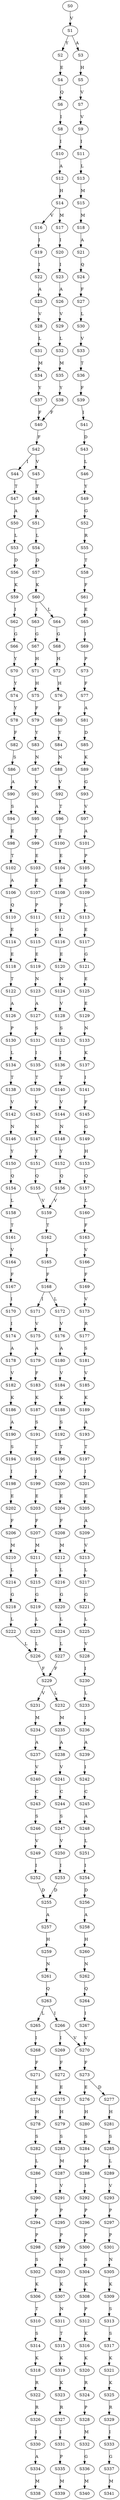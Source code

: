 strict digraph  {
	S0 -> S1 [ label = V ];
	S1 -> S2 [ label = Y ];
	S1 -> S3 [ label = A ];
	S2 -> S4 [ label = E ];
	S3 -> S5 [ label = H ];
	S4 -> S6 [ label = Q ];
	S5 -> S7 [ label = V ];
	S6 -> S8 [ label = I ];
	S7 -> S9 [ label = V ];
	S8 -> S10 [ label = I ];
	S9 -> S11 [ label = I ];
	S10 -> S12 [ label = A ];
	S11 -> S13 [ label = L ];
	S12 -> S14 [ label = H ];
	S13 -> S15 [ label = M ];
	S14 -> S16 [ label = V ];
	S14 -> S17 [ label = M ];
	S15 -> S18 [ label = M ];
	S16 -> S19 [ label = I ];
	S17 -> S20 [ label = I ];
	S18 -> S21 [ label = A ];
	S19 -> S22 [ label = I ];
	S20 -> S23 [ label = I ];
	S21 -> S24 [ label = Q ];
	S22 -> S25 [ label = A ];
	S23 -> S26 [ label = A ];
	S24 -> S27 [ label = F ];
	S25 -> S28 [ label = V ];
	S26 -> S29 [ label = V ];
	S27 -> S30 [ label = L ];
	S28 -> S31 [ label = L ];
	S29 -> S32 [ label = L ];
	S30 -> S33 [ label = V ];
	S31 -> S34 [ label = M ];
	S32 -> S35 [ label = M ];
	S33 -> S36 [ label = T ];
	S34 -> S37 [ label = Y ];
	S35 -> S38 [ label = Y ];
	S36 -> S39 [ label = F ];
	S37 -> S40 [ label = F ];
	S38 -> S40 [ label = F ];
	S39 -> S41 [ label = I ];
	S40 -> S42 [ label = F ];
	S41 -> S43 [ label = D ];
	S42 -> S44 [ label = I ];
	S42 -> S45 [ label = V ];
	S43 -> S46 [ label = L ];
	S44 -> S47 [ label = T ];
	S45 -> S48 [ label = T ];
	S46 -> S49 [ label = Y ];
	S47 -> S50 [ label = A ];
	S48 -> S51 [ label = A ];
	S49 -> S52 [ label = G ];
	S50 -> S53 [ label = L ];
	S51 -> S54 [ label = L ];
	S52 -> S55 [ label = R ];
	S53 -> S56 [ label = D ];
	S54 -> S57 [ label = D ];
	S55 -> S58 [ label = T ];
	S56 -> S59 [ label = K ];
	S57 -> S60 [ label = K ];
	S58 -> S61 [ label = F ];
	S59 -> S62 [ label = I ];
	S60 -> S63 [ label = I ];
	S60 -> S64 [ label = L ];
	S61 -> S65 [ label = E ];
	S62 -> S66 [ label = G ];
	S63 -> S67 [ label = G ];
	S64 -> S68 [ label = G ];
	S65 -> S69 [ label = I ];
	S66 -> S70 [ label = Y ];
	S67 -> S71 [ label = H ];
	S68 -> S72 [ label = H ];
	S69 -> S73 [ label = P ];
	S70 -> S74 [ label = Y ];
	S71 -> S75 [ label = H ];
	S72 -> S76 [ label = H ];
	S73 -> S77 [ label = F ];
	S74 -> S78 [ label = Y ];
	S75 -> S79 [ label = F ];
	S76 -> S80 [ label = F ];
	S77 -> S81 [ label = A ];
	S78 -> S82 [ label = F ];
	S79 -> S83 [ label = Y ];
	S80 -> S84 [ label = Y ];
	S81 -> S85 [ label = D ];
	S82 -> S86 [ label = S ];
	S83 -> S87 [ label = N ];
	S84 -> S88 [ label = N ];
	S85 -> S89 [ label = K ];
	S86 -> S90 [ label = A ];
	S87 -> S91 [ label = V ];
	S88 -> S92 [ label = V ];
	S89 -> S93 [ label = G ];
	S90 -> S94 [ label = S ];
	S91 -> S95 [ label = A ];
	S92 -> S96 [ label = T ];
	S93 -> S97 [ label = V ];
	S94 -> S98 [ label = E ];
	S95 -> S99 [ label = T ];
	S96 -> S100 [ label = T ];
	S97 -> S101 [ label = A ];
	S98 -> S102 [ label = T ];
	S99 -> S103 [ label = E ];
	S100 -> S104 [ label = E ];
	S101 -> S105 [ label = P ];
	S102 -> S106 [ label = A ];
	S103 -> S107 [ label = E ];
	S104 -> S108 [ label = E ];
	S105 -> S109 [ label = E ];
	S106 -> S110 [ label = Q ];
	S107 -> S111 [ label = P ];
	S108 -> S112 [ label = P ];
	S109 -> S113 [ label = L ];
	S110 -> S114 [ label = E ];
	S111 -> S115 [ label = G ];
	S112 -> S116 [ label = G ];
	S113 -> S117 [ label = E ];
	S114 -> S118 [ label = E ];
	S115 -> S119 [ label = E ];
	S116 -> S120 [ label = E ];
	S117 -> S121 [ label = G ];
	S118 -> S122 [ label = T ];
	S119 -> S123 [ label = N ];
	S120 -> S124 [ label = N ];
	S121 -> S125 [ label = E ];
	S122 -> S126 [ label = A ];
	S123 -> S127 [ label = A ];
	S124 -> S128 [ label = V ];
	S125 -> S129 [ label = E ];
	S126 -> S130 [ label = P ];
	S127 -> S131 [ label = S ];
	S128 -> S132 [ label = S ];
	S129 -> S133 [ label = N ];
	S130 -> S134 [ label = L ];
	S131 -> S135 [ label = I ];
	S132 -> S136 [ label = I ];
	S133 -> S137 [ label = K ];
	S134 -> S138 [ label = T ];
	S135 -> S139 [ label = T ];
	S136 -> S140 [ label = T ];
	S137 -> S141 [ label = I ];
	S138 -> S142 [ label = V ];
	S139 -> S143 [ label = V ];
	S140 -> S144 [ label = V ];
	S141 -> S145 [ label = F ];
	S142 -> S146 [ label = N ];
	S143 -> S147 [ label = N ];
	S144 -> S148 [ label = N ];
	S145 -> S149 [ label = G ];
	S146 -> S150 [ label = Y ];
	S147 -> S151 [ label = Y ];
	S148 -> S152 [ label = Y ];
	S149 -> S153 [ label = H ];
	S150 -> S154 [ label = Q ];
	S151 -> S155 [ label = Q ];
	S152 -> S156 [ label = Q ];
	S153 -> S157 [ label = Q ];
	S154 -> S158 [ label = L ];
	S155 -> S159 [ label = V ];
	S156 -> S159 [ label = V ];
	S157 -> S160 [ label = L ];
	S158 -> S161 [ label = T ];
	S159 -> S162 [ label = T ];
	S160 -> S163 [ label = F ];
	S161 -> S164 [ label = V ];
	S162 -> S165 [ label = I ];
	S163 -> S166 [ label = V ];
	S164 -> S167 [ label = F ];
	S165 -> S168 [ label = F ];
	S166 -> S169 [ label = F ];
	S167 -> S170 [ label = I ];
	S168 -> S171 [ label = I ];
	S168 -> S172 [ label = L ];
	S169 -> S173 [ label = V ];
	S170 -> S174 [ label = I ];
	S171 -> S175 [ label = V ];
	S172 -> S176 [ label = V ];
	S173 -> S177 [ label = R ];
	S174 -> S178 [ label = A ];
	S175 -> S179 [ label = A ];
	S176 -> S180 [ label = A ];
	S177 -> S181 [ label = S ];
	S178 -> S182 [ label = V ];
	S179 -> S183 [ label = F ];
	S180 -> S184 [ label = V ];
	S181 -> S185 [ label = V ];
	S182 -> S186 [ label = K ];
	S183 -> S187 [ label = K ];
	S184 -> S188 [ label = K ];
	S185 -> S189 [ label = K ];
	S186 -> S190 [ label = A ];
	S187 -> S191 [ label = S ];
	S188 -> S192 [ label = S ];
	S189 -> S193 [ label = A ];
	S190 -> S194 [ label = S ];
	S191 -> S195 [ label = T ];
	S192 -> S196 [ label = T ];
	S193 -> S197 [ label = T ];
	S194 -> S198 [ label = I ];
	S195 -> S199 [ label = I ];
	S196 -> S200 [ label = V ];
	S197 -> S201 [ label = I ];
	S198 -> S202 [ label = E ];
	S199 -> S203 [ label = E ];
	S200 -> S204 [ label = E ];
	S201 -> S205 [ label = E ];
	S202 -> S206 [ label = F ];
	S203 -> S207 [ label = F ];
	S204 -> S208 [ label = F ];
	S205 -> S209 [ label = A ];
	S206 -> S210 [ label = M ];
	S207 -> S211 [ label = M ];
	S208 -> S212 [ label = M ];
	S209 -> S213 [ label = V ];
	S210 -> S214 [ label = L ];
	S211 -> S215 [ label = L ];
	S212 -> S216 [ label = L ];
	S213 -> S217 [ label = L ];
	S214 -> S218 [ label = G ];
	S215 -> S219 [ label = G ];
	S216 -> S220 [ label = G ];
	S217 -> S221 [ label = G ];
	S218 -> S222 [ label = L ];
	S219 -> S223 [ label = L ];
	S220 -> S224 [ label = L ];
	S221 -> S225 [ label = L ];
	S222 -> S226 [ label = L ];
	S223 -> S226 [ label = L ];
	S224 -> S227 [ label = L ];
	S225 -> S228 [ label = V ];
	S226 -> S229 [ label = F ];
	S227 -> S229 [ label = F ];
	S228 -> S230 [ label = I ];
	S229 -> S231 [ label = V ];
	S229 -> S232 [ label = L ];
	S230 -> S233 [ label = L ];
	S231 -> S234 [ label = M ];
	S232 -> S235 [ label = M ];
	S233 -> S236 [ label = I ];
	S234 -> S237 [ label = A ];
	S235 -> S238 [ label = A ];
	S236 -> S239 [ label = A ];
	S237 -> S240 [ label = V ];
	S238 -> S241 [ label = V ];
	S239 -> S242 [ label = I ];
	S240 -> S243 [ label = C ];
	S241 -> S244 [ label = C ];
	S242 -> S245 [ label = C ];
	S243 -> S246 [ label = S ];
	S244 -> S247 [ label = S ];
	S245 -> S248 [ label = A ];
	S246 -> S249 [ label = V ];
	S247 -> S250 [ label = V ];
	S248 -> S251 [ label = L ];
	S249 -> S252 [ label = I ];
	S250 -> S253 [ label = I ];
	S251 -> S254 [ label = I ];
	S252 -> S255 [ label = D ];
	S253 -> S255 [ label = D ];
	S254 -> S256 [ label = D ];
	S255 -> S257 [ label = A ];
	S256 -> S258 [ label = A ];
	S257 -> S259 [ label = H ];
	S258 -> S260 [ label = H ];
	S259 -> S261 [ label = N ];
	S260 -> S262 [ label = N ];
	S261 -> S263 [ label = Q ];
	S262 -> S264 [ label = Q ];
	S263 -> S265 [ label = L ];
	S263 -> S266 [ label = I ];
	S264 -> S267 [ label = I ];
	S265 -> S268 [ label = I ];
	S266 -> S269 [ label = I ];
	S266 -> S270 [ label = V ];
	S267 -> S270 [ label = V ];
	S268 -> S271 [ label = F ];
	S269 -> S272 [ label = F ];
	S270 -> S273 [ label = F ];
	S271 -> S274 [ label = E ];
	S272 -> S275 [ label = E ];
	S273 -> S276 [ label = E ];
	S273 -> S277 [ label = D ];
	S274 -> S278 [ label = H ];
	S275 -> S279 [ label = H ];
	S276 -> S280 [ label = H ];
	S277 -> S281 [ label = H ];
	S278 -> S282 [ label = S ];
	S279 -> S283 [ label = S ];
	S280 -> S284 [ label = S ];
	S281 -> S285 [ label = S ];
	S282 -> S286 [ label = L ];
	S283 -> S287 [ label = M ];
	S284 -> S288 [ label = M ];
	S285 -> S289 [ label = L ];
	S286 -> S290 [ label = I ];
	S287 -> S291 [ label = V ];
	S288 -> S292 [ label = I ];
	S289 -> S293 [ label = V ];
	S290 -> S294 [ label = P ];
	S291 -> S295 [ label = P ];
	S292 -> S296 [ label = P ];
	S293 -> S297 [ label = P ];
	S294 -> S298 [ label = P ];
	S295 -> S299 [ label = P ];
	S296 -> S300 [ label = P ];
	S297 -> S301 [ label = P ];
	S298 -> S302 [ label = S ];
	S299 -> S303 [ label = N ];
	S300 -> S304 [ label = S ];
	S301 -> S305 [ label = N ];
	S302 -> S306 [ label = K ];
	S303 -> S307 [ label = K ];
	S304 -> S308 [ label = K ];
	S305 -> S309 [ label = K ];
	S306 -> S310 [ label = T ];
	S307 -> S311 [ label = N ];
	S308 -> S312 [ label = P ];
	S309 -> S313 [ label = S ];
	S310 -> S314 [ label = S ];
	S311 -> S315 [ label = T ];
	S312 -> S316 [ label = K ];
	S313 -> S317 [ label = S ];
	S314 -> S318 [ label = K ];
	S315 -> S319 [ label = K ];
	S316 -> S320 [ label = K ];
	S317 -> S321 [ label = K ];
	S318 -> S322 [ label = R ];
	S319 -> S323 [ label = K ];
	S320 -> S324 [ label = R ];
	S321 -> S325 [ label = K ];
	S322 -> S326 [ label = R ];
	S323 -> S327 [ label = R ];
	S324 -> S328 [ label = P ];
	S325 -> S329 [ label = R ];
	S326 -> S330 [ label = I ];
	S327 -> S331 [ label = I ];
	S328 -> S332 [ label = M ];
	S329 -> S333 [ label = I ];
	S330 -> S334 [ label = A ];
	S331 -> S335 [ label = P ];
	S332 -> S336 [ label = G ];
	S333 -> S337 [ label = G ];
	S334 -> S338 [ label = M ];
	S335 -> S339 [ label = M ];
	S336 -> S340 [ label = M ];
	S337 -> S341 [ label = M ];
}
